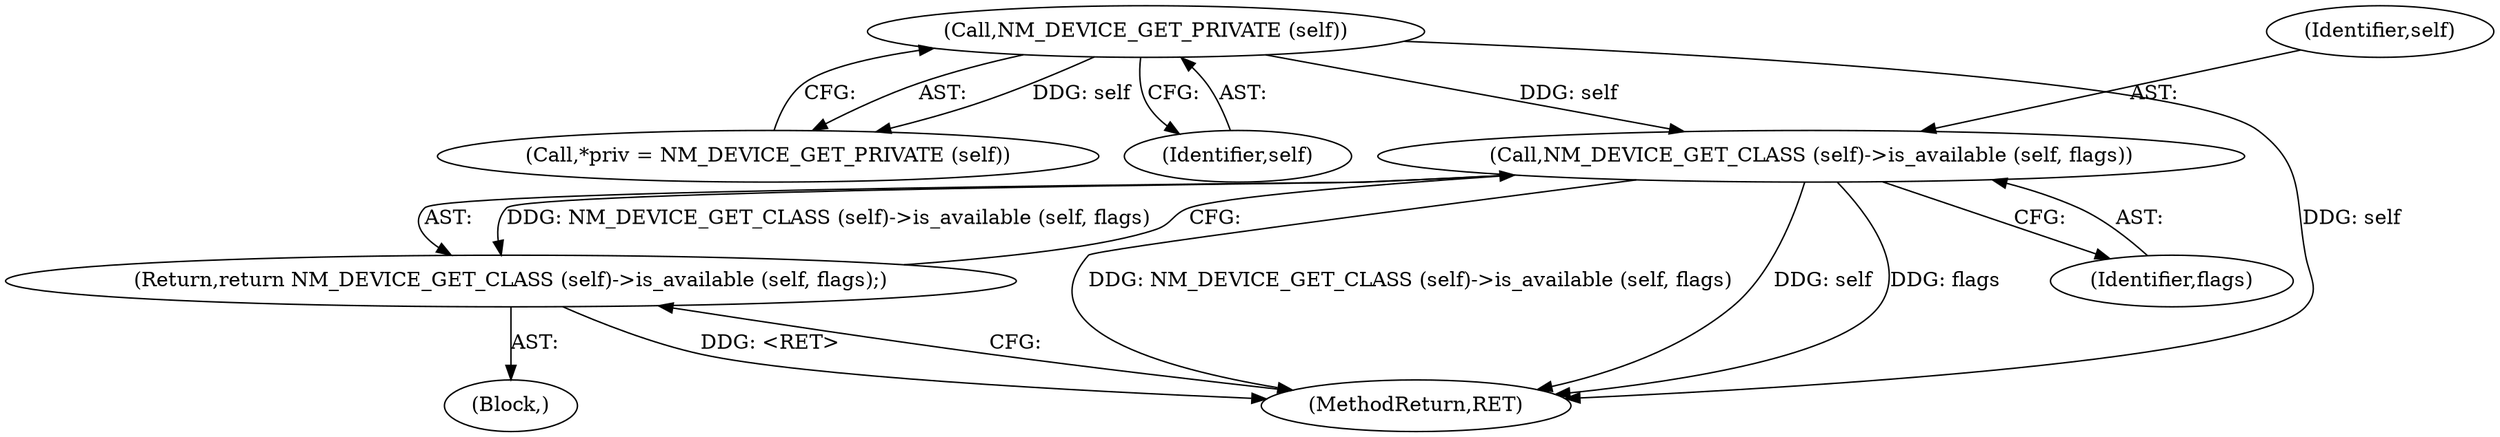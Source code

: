 digraph "0_NetworkManager_d5fc88e573fa58b93034b04d35a2454f5d28cad9@pointer" {
"1002598" [label="(Call,NM_DEVICE_GET_CLASS (self)->is_available (self, flags))"];
"1002589" [label="(Call,NM_DEVICE_GET_PRIVATE (self))"];
"1002597" [label="(Return,return NM_DEVICE_GET_CLASS (self)->is_available (self, flags);)"];
"1002597" [label="(Return,return NM_DEVICE_GET_CLASS (self)->is_available (self, flags);)"];
"1002587" [label="(Call,*priv = NM_DEVICE_GET_PRIVATE (self))"];
"1002600" [label="(Identifier,flags)"];
"1002599" [label="(Identifier,self)"];
"1002590" [label="(Identifier,self)"];
"1007368" [label="(MethodReturn,RET)"];
"1002585" [label="(Block,)"];
"1002598" [label="(Call,NM_DEVICE_GET_CLASS (self)->is_available (self, flags))"];
"1002589" [label="(Call,NM_DEVICE_GET_PRIVATE (self))"];
"1002598" -> "1002597"  [label="AST: "];
"1002598" -> "1002600"  [label="CFG: "];
"1002599" -> "1002598"  [label="AST: "];
"1002600" -> "1002598"  [label="AST: "];
"1002597" -> "1002598"  [label="CFG: "];
"1002598" -> "1007368"  [label="DDG: NM_DEVICE_GET_CLASS (self)->is_available (self, flags)"];
"1002598" -> "1007368"  [label="DDG: self"];
"1002598" -> "1007368"  [label="DDG: flags"];
"1002598" -> "1002597"  [label="DDG: NM_DEVICE_GET_CLASS (self)->is_available (self, flags)"];
"1002589" -> "1002598"  [label="DDG: self"];
"1002589" -> "1002587"  [label="AST: "];
"1002589" -> "1002590"  [label="CFG: "];
"1002590" -> "1002589"  [label="AST: "];
"1002587" -> "1002589"  [label="CFG: "];
"1002589" -> "1007368"  [label="DDG: self"];
"1002589" -> "1002587"  [label="DDG: self"];
"1002597" -> "1002585"  [label="AST: "];
"1007368" -> "1002597"  [label="CFG: "];
"1002597" -> "1007368"  [label="DDG: <RET>"];
}
